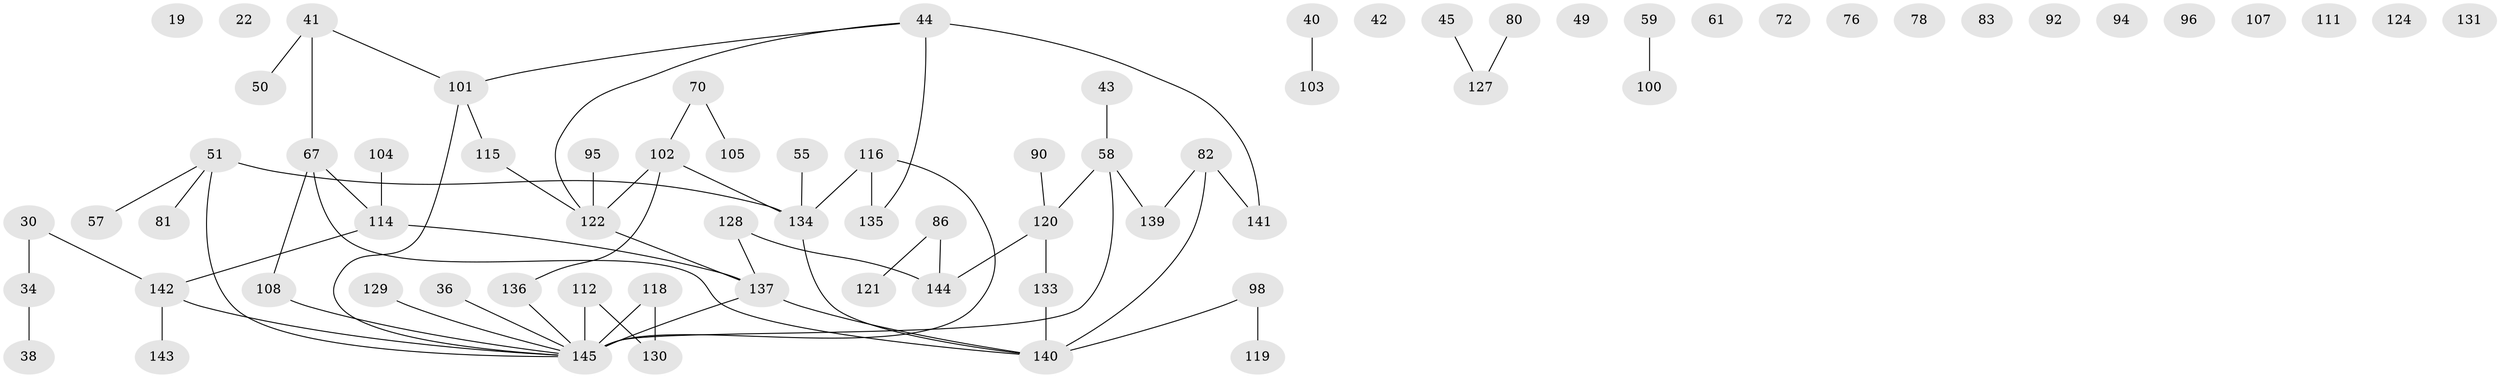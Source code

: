 // original degree distribution, {2: 0.35172413793103446, 4: 0.14482758620689656, 1: 0.22758620689655173, 3: 0.14482758620689656, 0: 0.10344827586206896, 5: 0.027586206896551724}
// Generated by graph-tools (version 1.1) at 2025/39/03/09/25 04:39:05]
// undirected, 72 vertices, 68 edges
graph export_dot {
graph [start="1"]
  node [color=gray90,style=filled];
  19;
  22;
  30;
  34 [super="+10"];
  36;
  38;
  40;
  41;
  42;
  43;
  44 [super="+14+33"];
  45;
  49;
  50;
  51;
  55;
  57;
  58;
  59;
  61;
  67 [super="+31"];
  70 [super="+1+48"];
  72 [super="+29"];
  76;
  78;
  80 [super="+27"];
  81;
  82 [super="+2+37"];
  83;
  86;
  90;
  92;
  94;
  95;
  96;
  98;
  100;
  101 [super="+52+73"];
  102;
  103;
  104;
  105;
  107;
  108 [super="+25"];
  111;
  112;
  114 [super="+65+99"];
  115;
  116 [super="+62"];
  118;
  119;
  120 [super="+23+24+60"];
  121;
  122 [super="+26+63+109"];
  124;
  127;
  128;
  129;
  130;
  131;
  133;
  134 [super="+75"];
  135 [super="+56+113"];
  136;
  137 [super="+5+7+106+125+132"];
  139;
  140 [super="+8+88+15"];
  141;
  142 [super="+18"];
  143;
  144 [super="+66"];
  145 [super="+117+21+138+85"];
  30 -- 142;
  30 -- 34;
  34 -- 38;
  36 -- 145;
  40 -- 103;
  41 -- 50;
  41 -- 67 [weight=2];
  41 -- 101;
  43 -- 58;
  44 -- 122;
  44 -- 141;
  44 -- 135 [weight=2];
  44 -- 101;
  45 -- 127;
  51 -- 57;
  51 -- 81;
  51 -- 134 [weight=2];
  51 -- 145;
  55 -- 134;
  58 -- 120;
  58 -- 139;
  58 -- 145;
  59 -- 100;
  67 -- 114;
  67 -- 140;
  67 -- 108;
  70 -- 105;
  70 -- 102;
  80 -- 127;
  82 -- 140 [weight=2];
  82 -- 139;
  82 -- 141;
  86 -- 121;
  86 -- 144;
  90 -- 120;
  95 -- 122;
  98 -- 119;
  98 -- 140;
  101 -- 115;
  101 -- 145;
  102 -- 122;
  102 -- 136;
  102 -- 134;
  104 -- 114;
  108 -- 145;
  112 -- 130;
  112 -- 145;
  114 -- 142;
  114 -- 137 [weight=3];
  115 -- 122;
  116 -- 135;
  116 -- 134;
  116 -- 145;
  118 -- 130;
  118 -- 145;
  120 -- 133;
  120 -- 144 [weight=2];
  122 -- 137;
  128 -- 144;
  128 -- 137;
  129 -- 145;
  133 -- 140;
  134 -- 140;
  136 -- 145;
  137 -- 145 [weight=4];
  137 -- 140;
  142 -- 143;
  142 -- 145;
}

